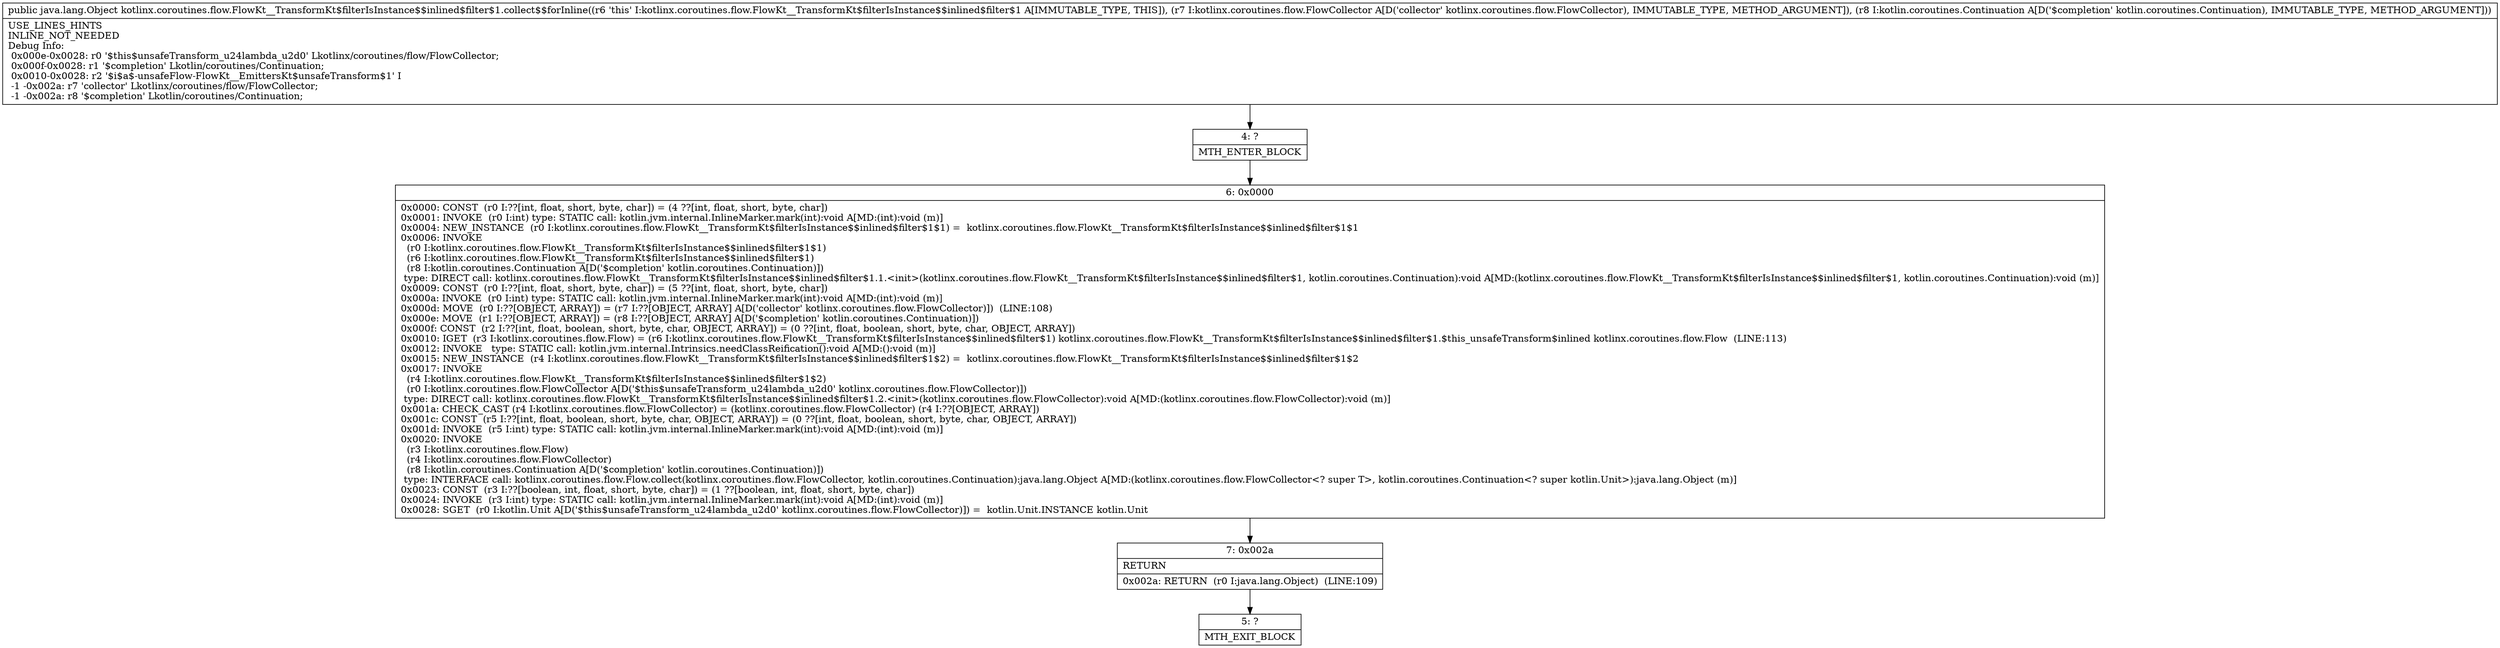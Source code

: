 digraph "CFG forkotlinx.coroutines.flow.FlowKt__TransformKt$filterIsInstance$$inlined$filter$1.collect$$forInline(Lkotlinx\/coroutines\/flow\/FlowCollector;Lkotlin\/coroutines\/Continuation;)Ljava\/lang\/Object;" {
Node_4 [shape=record,label="{4\:\ ?|MTH_ENTER_BLOCK\l}"];
Node_6 [shape=record,label="{6\:\ 0x0000|0x0000: CONST  (r0 I:??[int, float, short, byte, char]) = (4 ??[int, float, short, byte, char]) \l0x0001: INVOKE  (r0 I:int) type: STATIC call: kotlin.jvm.internal.InlineMarker.mark(int):void A[MD:(int):void (m)]\l0x0004: NEW_INSTANCE  (r0 I:kotlinx.coroutines.flow.FlowKt__TransformKt$filterIsInstance$$inlined$filter$1$1) =  kotlinx.coroutines.flow.FlowKt__TransformKt$filterIsInstance$$inlined$filter$1$1 \l0x0006: INVOKE  \l  (r0 I:kotlinx.coroutines.flow.FlowKt__TransformKt$filterIsInstance$$inlined$filter$1$1)\l  (r6 I:kotlinx.coroutines.flow.FlowKt__TransformKt$filterIsInstance$$inlined$filter$1)\l  (r8 I:kotlin.coroutines.Continuation A[D('$completion' kotlin.coroutines.Continuation)])\l type: DIRECT call: kotlinx.coroutines.flow.FlowKt__TransformKt$filterIsInstance$$inlined$filter$1.1.\<init\>(kotlinx.coroutines.flow.FlowKt__TransformKt$filterIsInstance$$inlined$filter$1, kotlin.coroutines.Continuation):void A[MD:(kotlinx.coroutines.flow.FlowKt__TransformKt$filterIsInstance$$inlined$filter$1, kotlin.coroutines.Continuation):void (m)]\l0x0009: CONST  (r0 I:??[int, float, short, byte, char]) = (5 ??[int, float, short, byte, char]) \l0x000a: INVOKE  (r0 I:int) type: STATIC call: kotlin.jvm.internal.InlineMarker.mark(int):void A[MD:(int):void (m)]\l0x000d: MOVE  (r0 I:??[OBJECT, ARRAY]) = (r7 I:??[OBJECT, ARRAY] A[D('collector' kotlinx.coroutines.flow.FlowCollector)])  (LINE:108)\l0x000e: MOVE  (r1 I:??[OBJECT, ARRAY]) = (r8 I:??[OBJECT, ARRAY] A[D('$completion' kotlin.coroutines.Continuation)]) \l0x000f: CONST  (r2 I:??[int, float, boolean, short, byte, char, OBJECT, ARRAY]) = (0 ??[int, float, boolean, short, byte, char, OBJECT, ARRAY]) \l0x0010: IGET  (r3 I:kotlinx.coroutines.flow.Flow) = (r6 I:kotlinx.coroutines.flow.FlowKt__TransformKt$filterIsInstance$$inlined$filter$1) kotlinx.coroutines.flow.FlowKt__TransformKt$filterIsInstance$$inlined$filter$1.$this_unsafeTransform$inlined kotlinx.coroutines.flow.Flow  (LINE:113)\l0x0012: INVOKE   type: STATIC call: kotlin.jvm.internal.Intrinsics.needClassReification():void A[MD:():void (m)]\l0x0015: NEW_INSTANCE  (r4 I:kotlinx.coroutines.flow.FlowKt__TransformKt$filterIsInstance$$inlined$filter$1$2) =  kotlinx.coroutines.flow.FlowKt__TransformKt$filterIsInstance$$inlined$filter$1$2 \l0x0017: INVOKE  \l  (r4 I:kotlinx.coroutines.flow.FlowKt__TransformKt$filterIsInstance$$inlined$filter$1$2)\l  (r0 I:kotlinx.coroutines.flow.FlowCollector A[D('$this$unsafeTransform_u24lambda_u2d0' kotlinx.coroutines.flow.FlowCollector)])\l type: DIRECT call: kotlinx.coroutines.flow.FlowKt__TransformKt$filterIsInstance$$inlined$filter$1.2.\<init\>(kotlinx.coroutines.flow.FlowCollector):void A[MD:(kotlinx.coroutines.flow.FlowCollector):void (m)]\l0x001a: CHECK_CAST (r4 I:kotlinx.coroutines.flow.FlowCollector) = (kotlinx.coroutines.flow.FlowCollector) (r4 I:??[OBJECT, ARRAY]) \l0x001c: CONST  (r5 I:??[int, float, boolean, short, byte, char, OBJECT, ARRAY]) = (0 ??[int, float, boolean, short, byte, char, OBJECT, ARRAY]) \l0x001d: INVOKE  (r5 I:int) type: STATIC call: kotlin.jvm.internal.InlineMarker.mark(int):void A[MD:(int):void (m)]\l0x0020: INVOKE  \l  (r3 I:kotlinx.coroutines.flow.Flow)\l  (r4 I:kotlinx.coroutines.flow.FlowCollector)\l  (r8 I:kotlin.coroutines.Continuation A[D('$completion' kotlin.coroutines.Continuation)])\l type: INTERFACE call: kotlinx.coroutines.flow.Flow.collect(kotlinx.coroutines.flow.FlowCollector, kotlin.coroutines.Continuation):java.lang.Object A[MD:(kotlinx.coroutines.flow.FlowCollector\<? super T\>, kotlin.coroutines.Continuation\<? super kotlin.Unit\>):java.lang.Object (m)]\l0x0023: CONST  (r3 I:??[boolean, int, float, short, byte, char]) = (1 ??[boolean, int, float, short, byte, char]) \l0x0024: INVOKE  (r3 I:int) type: STATIC call: kotlin.jvm.internal.InlineMarker.mark(int):void A[MD:(int):void (m)]\l0x0028: SGET  (r0 I:kotlin.Unit A[D('$this$unsafeTransform_u24lambda_u2d0' kotlinx.coroutines.flow.FlowCollector)]) =  kotlin.Unit.INSTANCE kotlin.Unit \l}"];
Node_7 [shape=record,label="{7\:\ 0x002a|RETURN\l|0x002a: RETURN  (r0 I:java.lang.Object)  (LINE:109)\l}"];
Node_5 [shape=record,label="{5\:\ ?|MTH_EXIT_BLOCK\l}"];
MethodNode[shape=record,label="{public java.lang.Object kotlinx.coroutines.flow.FlowKt__TransformKt$filterIsInstance$$inlined$filter$1.collect$$forInline((r6 'this' I:kotlinx.coroutines.flow.FlowKt__TransformKt$filterIsInstance$$inlined$filter$1 A[IMMUTABLE_TYPE, THIS]), (r7 I:kotlinx.coroutines.flow.FlowCollector A[D('collector' kotlinx.coroutines.flow.FlowCollector), IMMUTABLE_TYPE, METHOD_ARGUMENT]), (r8 I:kotlin.coroutines.Continuation A[D('$completion' kotlin.coroutines.Continuation), IMMUTABLE_TYPE, METHOD_ARGUMENT]))  | USE_LINES_HINTS\lINLINE_NOT_NEEDED\lDebug Info:\l  0x000e\-0x0028: r0 '$this$unsafeTransform_u24lambda_u2d0' Lkotlinx\/coroutines\/flow\/FlowCollector;\l  0x000f\-0x0028: r1 '$completion' Lkotlin\/coroutines\/Continuation;\l  0x0010\-0x0028: r2 '$i$a$\-unsafeFlow\-FlowKt__EmittersKt$unsafeTransform$1' I\l  \-1 \-0x002a: r7 'collector' Lkotlinx\/coroutines\/flow\/FlowCollector;\l  \-1 \-0x002a: r8 '$completion' Lkotlin\/coroutines\/Continuation;\l}"];
MethodNode -> Node_4;Node_4 -> Node_6;
Node_6 -> Node_7;
Node_7 -> Node_5;
}

